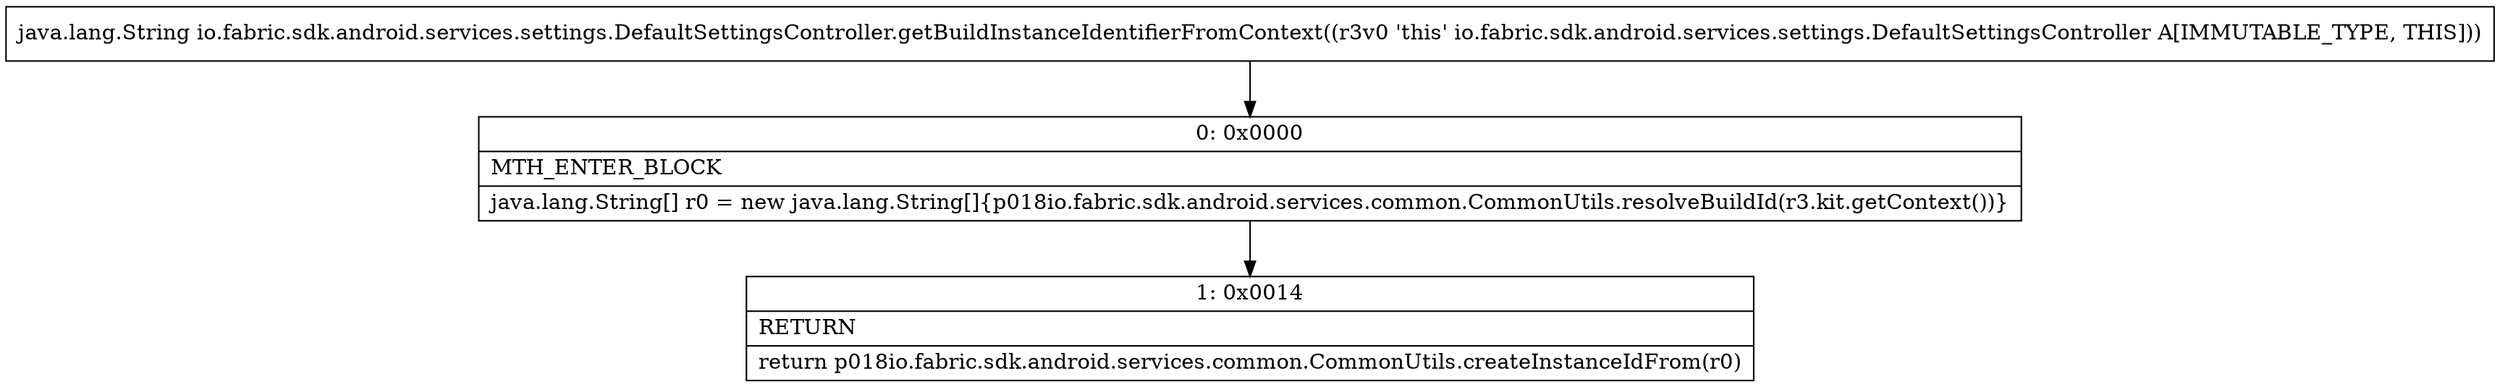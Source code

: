 digraph "CFG forio.fabric.sdk.android.services.settings.DefaultSettingsController.getBuildInstanceIdentifierFromContext()Ljava\/lang\/String;" {
Node_0 [shape=record,label="{0\:\ 0x0000|MTH_ENTER_BLOCK\l|java.lang.String[] r0 = new java.lang.String[]\{p018io.fabric.sdk.android.services.common.CommonUtils.resolveBuildId(r3.kit.getContext())\}\l}"];
Node_1 [shape=record,label="{1\:\ 0x0014|RETURN\l|return p018io.fabric.sdk.android.services.common.CommonUtils.createInstanceIdFrom(r0)\l}"];
MethodNode[shape=record,label="{java.lang.String io.fabric.sdk.android.services.settings.DefaultSettingsController.getBuildInstanceIdentifierFromContext((r3v0 'this' io.fabric.sdk.android.services.settings.DefaultSettingsController A[IMMUTABLE_TYPE, THIS])) }"];
MethodNode -> Node_0;
Node_0 -> Node_1;
}

